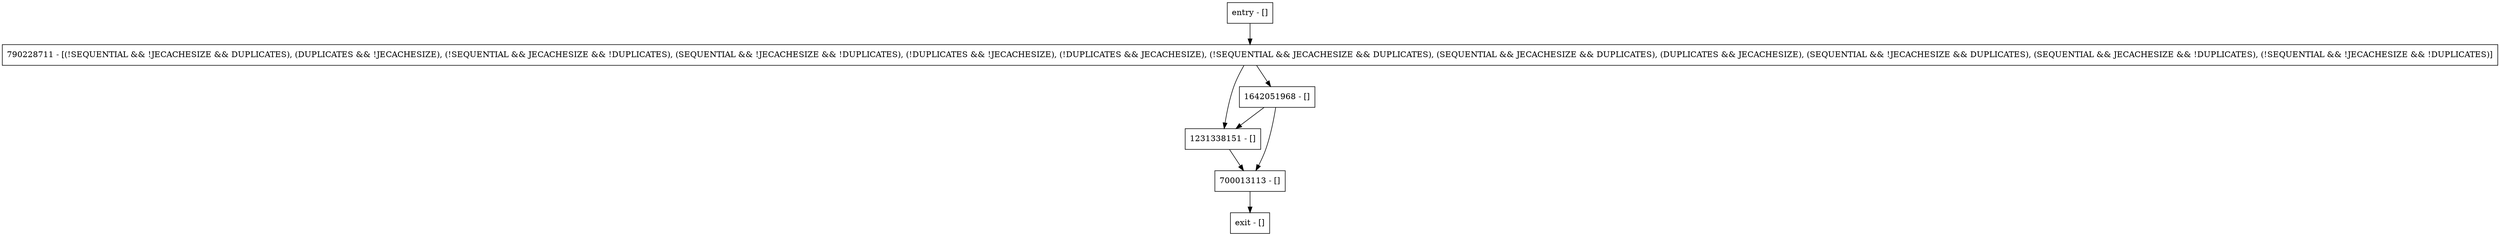 digraph setLsn {
node [shape=record];
entry [label="entry - []"];
exit [label="exit - []"];
790228711 [label="790228711 - [(!SEQUENTIAL && !JECACHESIZE && DUPLICATES), (DUPLICATES && !JECACHESIZE), (!SEQUENTIAL && JECACHESIZE && !DUPLICATES), (SEQUENTIAL && !JECACHESIZE && !DUPLICATES), (!DUPLICATES && !JECACHESIZE), (!DUPLICATES && JECACHESIZE), (!SEQUENTIAL && JECACHESIZE && DUPLICATES), (SEQUENTIAL && JECACHESIZE && DUPLICATES), (DUPLICATES && JECACHESIZE), (SEQUENTIAL && !JECACHESIZE && DUPLICATES), (SEQUENTIAL && JECACHESIZE && !DUPLICATES), (!SEQUENTIAL && !JECACHESIZE && !DUPLICATES)]"];
700013113 [label="700013113 - []"];
1231338151 [label="1231338151 - []"];
1642051968 [label="1642051968 - []"];
entry;
exit;
entry -> 790228711;
790228711 -> 1231338151;
790228711 -> 1642051968;
700013113 -> exit;
1231338151 -> 700013113;
1642051968 -> 700013113;
1642051968 -> 1231338151;
}
